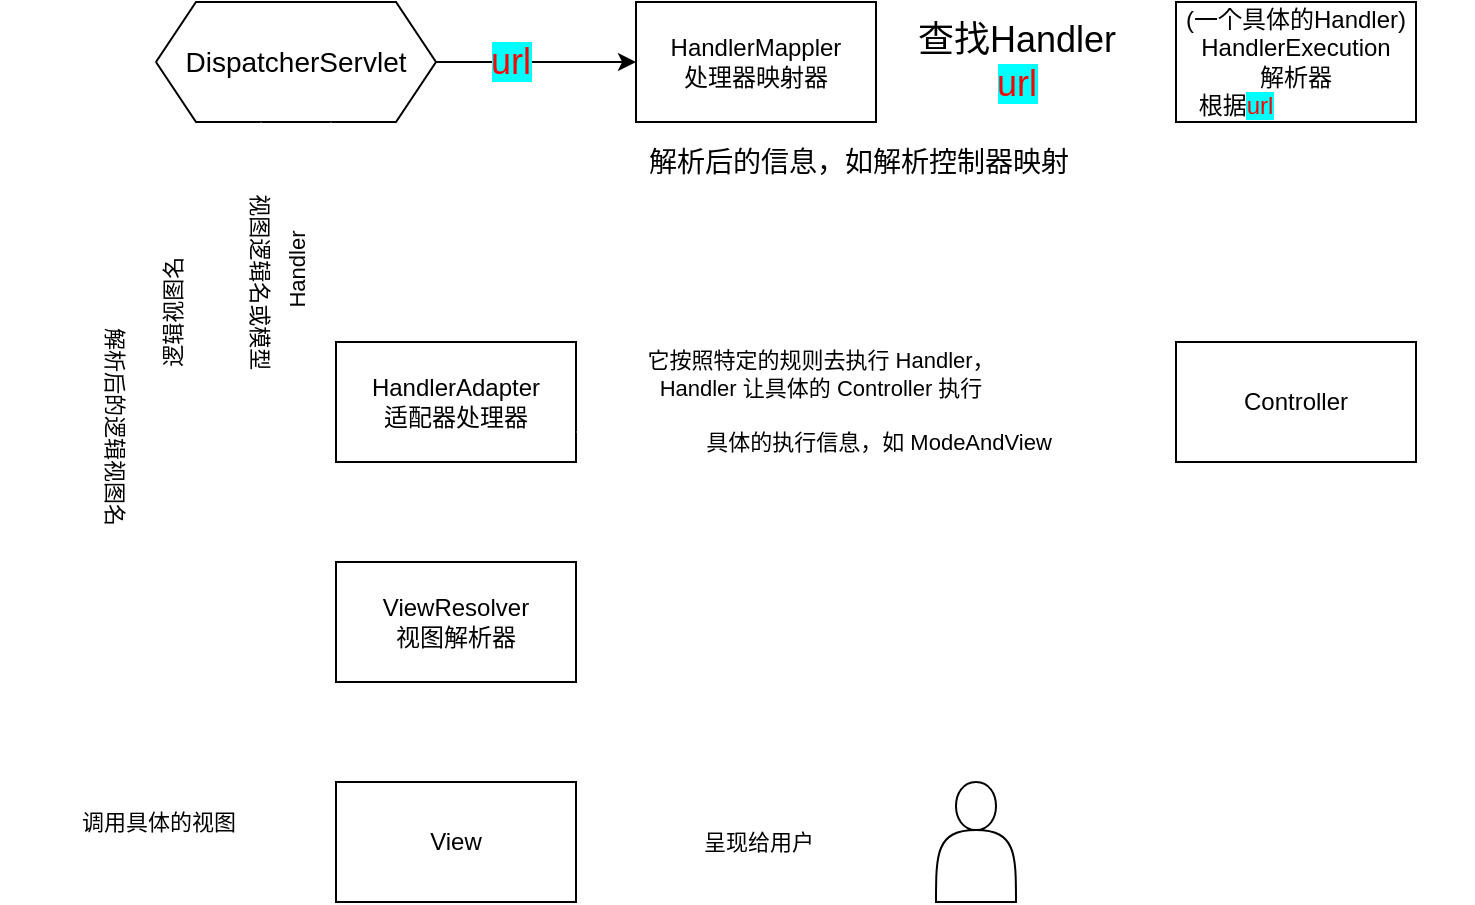 <mxfile version="13.7.9" type="embed"><diagram id="5R2Qpy_n48ueGPMOlEe1" name="Page-1"><mxGraphModel dx="893" dy="826" grid="1" gridSize="10" guides="1" tooltips="1" connect="1" arrows="1" fold="1" page="1" pageScale="1" pageWidth="850" pageHeight="1100" math="0" shadow="0"><root><mxCell id="0"/><mxCell id="1" parent="0"/><mxCell id="5" style="edgeStyle=orthogonalEdgeStyle;rounded=0;orthogonalLoop=1;jettySize=auto;html=1;exitX=1;exitY=0.5;exitDx=0;exitDy=0;entryX=0;entryY=0.5;entryDx=0;entryDy=0;" edge="1" parent="1" source="2" target="4"><mxGeometry relative="1" as="geometry"/></mxCell><mxCell id="6" value="&lt;font style=&quot;background-color: rgb(0 , 255 , 255) ; font-size: 18px&quot; color=&quot;#ff0000&quot;&gt;url&lt;/font&gt;" style="edgeLabel;html=1;align=center;verticalAlign=middle;resizable=0;points=[];" vertex="1" connectable="0" parent="5"><mxGeometry x="-0.26" relative="1" as="geometry"><mxPoint as="offset"/></mxGeometry></mxCell><mxCell id="20" style="edgeStyle=orthogonalEdgeStyle;rounded=0;orthogonalLoop=1;jettySize=auto;html=1;exitX=0.5;exitY=1;exitDx=0;exitDy=0;entryX=0;entryY=0.25;entryDx=0;entryDy=0;strokeColor=#FFFFFF;" edge="1" parent="1" source="2" target="12"><mxGeometry relative="1" as="geometry"/></mxCell><mxCell id="23" value="Handler" style="edgeLabel;html=1;align=center;verticalAlign=middle;resizable=0;points=[];rotation=-90;" vertex="1" connectable="0" parent="20"><mxGeometry x="0.021" relative="1" as="geometry"><mxPoint as="offset"/></mxGeometry></mxCell><mxCell id="25" style="edgeStyle=orthogonalEdgeStyle;rounded=0;orthogonalLoop=1;jettySize=auto;html=1;exitX=0;exitY=0.75;exitDx=0;exitDy=0;entryX=0;entryY=0.25;entryDx=0;entryDy=0;strokeColor=#FFFFFF;" edge="1" parent="1" source="2" target="24"><mxGeometry relative="1" as="geometry"/></mxCell><mxCell id="26" value="逻辑视图名" style="edgeLabel;html=1;align=center;verticalAlign=middle;resizable=0;points=[];rotation=-90;" vertex="1" connectable="0" parent="25"><mxGeometry x="-0.324" relative="1" as="geometry"><mxPoint as="offset"/></mxGeometry></mxCell><mxCell id="30" style="edgeStyle=orthogonalEdgeStyle;rounded=0;orthogonalLoop=1;jettySize=auto;html=1;exitX=0;exitY=0.25;exitDx=0;exitDy=0;entryX=0;entryY=0.5;entryDx=0;entryDy=0;strokeColor=#FFFFFF;" edge="1" parent="1" source="2" target="29"><mxGeometry relative="1" as="geometry"><Array as="points"><mxPoint x="100" y="287"/><mxPoint x="100" y="690"/></Array></mxGeometry></mxCell><mxCell id="31" value="调用具体的视图" style="edgeLabel;html=1;align=center;verticalAlign=middle;resizable=0;points=[];" vertex="1" connectable="0" parent="30"><mxGeometry x="0.626" y="4" relative="1" as="geometry"><mxPoint x="30.17" y="-6" as="offset"/></mxGeometry></mxCell><mxCell id="2" value="&lt;font style=&quot;font-size: 14px&quot;&gt;DispatcherServlet&lt;/font&gt;" style="shape=hexagon;perimeter=hexagonPerimeter2;whiteSpace=wrap;html=1;fixedSize=1;" vertex="1" parent="1"><mxGeometry x="170" y="270" width="140" height="60" as="geometry"/></mxCell><mxCell id="8" style="edgeStyle=orthogonalEdgeStyle;rounded=0;orthogonalLoop=1;jettySize=auto;html=1;exitX=1;exitY=0.5;exitDx=0;exitDy=0;entryX=0;entryY=0.5;entryDx=0;entryDy=0;strokeColor=#FFFFFF;" edge="1" parent="1" source="4" target="7"><mxGeometry relative="1" as="geometry"/></mxCell><mxCell id="9" value="&lt;font style=&quot;font-size: 18px&quot;&gt;查找Handler&lt;br&gt;&lt;span style=&quot;color: rgb(255 , 0 , 0) ; background-color: rgb(0 , 255 , 255)&quot;&gt;url&lt;/span&gt;&lt;br&gt;&lt;/font&gt;" style="edgeLabel;html=1;align=center;verticalAlign=middle;resizable=0;points=[];" vertex="1" connectable="0" parent="8"><mxGeometry x="-0.233" y="-1" relative="1" as="geometry"><mxPoint x="12.5" y="-1" as="offset"/></mxGeometry></mxCell><mxCell id="4" value="HandlerMappler&lt;br&gt;处理器映射器" style="rounded=0;whiteSpace=wrap;html=1;" vertex="1" parent="1"><mxGeometry x="410" y="270" width="120" height="60" as="geometry"/></mxCell><mxCell id="10" style="edgeStyle=orthogonalEdgeStyle;rounded=0;orthogonalLoop=1;jettySize=auto;html=1;exitX=1;exitY=0.5;exitDx=0;exitDy=0;entryX=0.625;entryY=1;entryDx=0;entryDy=0;strokeColor=#FFFFFF;" edge="1" parent="1" source="7" target="2"><mxGeometry relative="1" as="geometry"/></mxCell><mxCell id="11" value="&lt;font style=&quot;font-size: 14px&quot;&gt;解析后的信息，如解析控制器映射&lt;/font&gt;" style="edgeLabel;html=1;align=center;verticalAlign=middle;resizable=0;points=[];" vertex="1" connectable="0" parent="10"><mxGeometry x="0.197" relative="1" as="geometry"><mxPoint x="20.83" as="offset"/></mxGeometry></mxCell><mxCell id="7" value="(一个具体的Handler)&lt;br&gt;HandlerExecution&lt;br&gt;解析器&lt;br&gt;根据&lt;font style=&quot;font-size: 12px&quot;&gt;&lt;span style=&quot;color: rgb(255 , 0 , 0) ; background-color: rgb(0 , 255 , 255)&quot;&gt;url&lt;/span&gt;&lt;font color=&quot;#ffffff&quot;&gt;查找控制器&lt;/font&gt;&lt;/font&gt;" style="rounded=0;whiteSpace=wrap;html=1;" vertex="1" parent="1"><mxGeometry x="680" y="270" width="120" height="60" as="geometry"/></mxCell><mxCell id="14" style="edgeStyle=orthogonalEdgeStyle;rounded=0;orthogonalLoop=1;jettySize=auto;html=1;exitX=1;exitY=0.25;exitDx=0;exitDy=0;strokeColor=#FFFFFF;entryX=0;entryY=0.25;entryDx=0;entryDy=0;" edge="1" parent="1" source="12" target="15"><mxGeometry relative="1" as="geometry"><mxPoint x="480" y="454.833" as="targetPoint"/></mxGeometry></mxCell><mxCell id="17" value="它按照特定的规则去执行 Handler，&lt;br&gt;Handler 让具体的 Controller 执行" style="edgeLabel;html=1;align=center;verticalAlign=middle;resizable=0;points=[];" vertex="1" connectable="0" parent="14"><mxGeometry x="-0.191" y="-1" relative="1" as="geometry"><mxPoint as="offset"/></mxGeometry></mxCell><mxCell id="21" style="edgeStyle=orthogonalEdgeStyle;rounded=0;orthogonalLoop=1;jettySize=auto;html=1;exitX=0;exitY=0.75;exitDx=0;exitDy=0;entryX=0.375;entryY=1;entryDx=0;entryDy=0;strokeColor=#FFFFFF;" edge="1" parent="1" source="12" target="2"><mxGeometry relative="1" as="geometry"/></mxCell><mxCell id="22" value="视图逻辑名或模型" style="edgeLabel;html=1;align=center;verticalAlign=middle;resizable=0;points=[];rotation=90;" vertex="1" connectable="0" parent="21"><mxGeometry x="0.006" relative="1" as="geometry"><mxPoint y="-15.83" as="offset"/></mxGeometry></mxCell><mxCell id="12" value="HandlerAdapter&lt;br&gt;适配器处理器" style="rounded=0;whiteSpace=wrap;html=1;" vertex="1" parent="1"><mxGeometry x="260" y="440" width="120" height="60" as="geometry"/></mxCell><mxCell id="18" style="edgeStyle=orthogonalEdgeStyle;rounded=0;orthogonalLoop=1;jettySize=auto;html=1;exitX=0;exitY=0.75;exitDx=0;exitDy=0;entryX=1;entryY=0.75;entryDx=0;entryDy=0;strokeColor=#FFFFFF;" edge="1" parent="1" source="15" target="12"><mxGeometry relative="1" as="geometry"/></mxCell><mxCell id="19" value="具体的执行信息，如 ModeAndView" style="edgeLabel;html=1;align=center;verticalAlign=middle;resizable=0;points=[];" vertex="1" connectable="0" parent="18"><mxGeometry x="-0.152" y="-3" relative="1" as="geometry"><mxPoint x="-22.5" y="8" as="offset"/></mxGeometry></mxCell><mxCell id="15" value="Controller" style="rounded=0;whiteSpace=wrap;html=1;" vertex="1" parent="1"><mxGeometry x="680" y="440" width="120" height="60" as="geometry"/></mxCell><mxCell id="27" style="edgeStyle=orthogonalEdgeStyle;rounded=0;orthogonalLoop=1;jettySize=auto;html=1;exitX=0;exitY=0.75;exitDx=0;exitDy=0;entryX=0;entryY=0.5;entryDx=0;entryDy=0;strokeColor=#FFFFFF;" edge="1" parent="1" source="24" target="2"><mxGeometry relative="1" as="geometry"/></mxCell><mxCell id="28" value="解析后的逻辑视图名" style="edgeLabel;html=1;align=center;verticalAlign=middle;resizable=0;points=[];rotation=90;" vertex="1" connectable="0" parent="27"><mxGeometry x="0.052" y="1" relative="1" as="geometry"><mxPoint x="1" as="offset"/></mxGeometry></mxCell><mxCell id="24" value="ViewResolver&lt;br&gt;视图解析器" style="rounded=0;whiteSpace=wrap;html=1;" vertex="1" parent="1"><mxGeometry x="260" y="550" width="120" height="60" as="geometry"/></mxCell><mxCell id="33" style="edgeStyle=orthogonalEdgeStyle;rounded=0;orthogonalLoop=1;jettySize=auto;html=1;exitX=1;exitY=0.5;exitDx=0;exitDy=0;strokeColor=#FFFFFF;" edge="1" parent="1" source="29" target="32"><mxGeometry relative="1" as="geometry"/></mxCell><mxCell id="34" value="呈现给用户" style="edgeLabel;html=1;align=center;verticalAlign=middle;resizable=0;points=[];" vertex="1" connectable="0" parent="33"><mxGeometry x="-0.246" y="-1" relative="1" as="geometry"><mxPoint x="22.5" y="-1" as="offset"/></mxGeometry></mxCell><mxCell id="29" value="View" style="rounded=0;whiteSpace=wrap;html=1;" vertex="1" parent="1"><mxGeometry x="260" y="660" width="120" height="60" as="geometry"/></mxCell><mxCell id="32" value="" style="shape=actor;whiteSpace=wrap;html=1;" vertex="1" parent="1"><mxGeometry x="560" y="660" width="40" height="60" as="geometry"/></mxCell></root></mxGraphModel></diagram></mxfile>